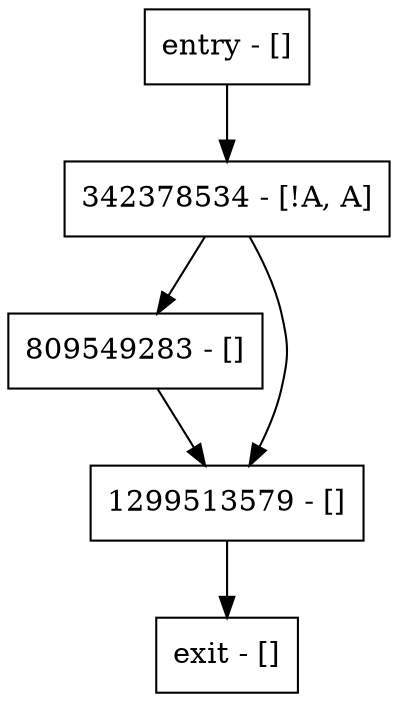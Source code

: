 digraph main {
node [shape=record];
entry [label="entry - []"];
exit [label="exit - []"];
809549283 [label="809549283 - []"];
342378534 [label="342378534 - [!A, A]"];
1299513579 [label="1299513579 - []"];
entry;
exit;
entry -> 342378534;
809549283 -> 1299513579;
342378534 -> 809549283;
342378534 -> 1299513579;
1299513579 -> exit;
}
